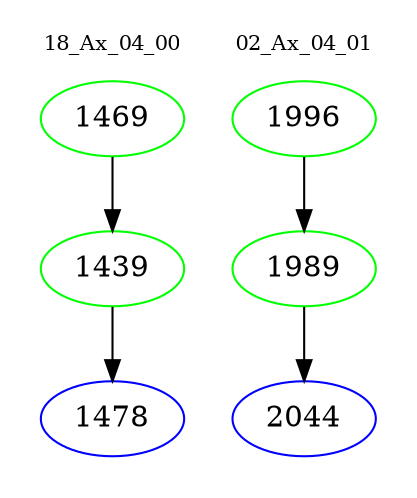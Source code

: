 digraph{
subgraph cluster_0 {
color = white
label = "18_Ax_04_00";
fontsize=10;
T0_1469 [label="1469", color="green"]
T0_1469 -> T0_1439 [color="black"]
T0_1439 [label="1439", color="green"]
T0_1439 -> T0_1478 [color="black"]
T0_1478 [label="1478", color="blue"]
}
subgraph cluster_1 {
color = white
label = "02_Ax_04_01";
fontsize=10;
T1_1996 [label="1996", color="green"]
T1_1996 -> T1_1989 [color="black"]
T1_1989 [label="1989", color="green"]
T1_1989 -> T1_2044 [color="black"]
T1_2044 [label="2044", color="blue"]
}
}
